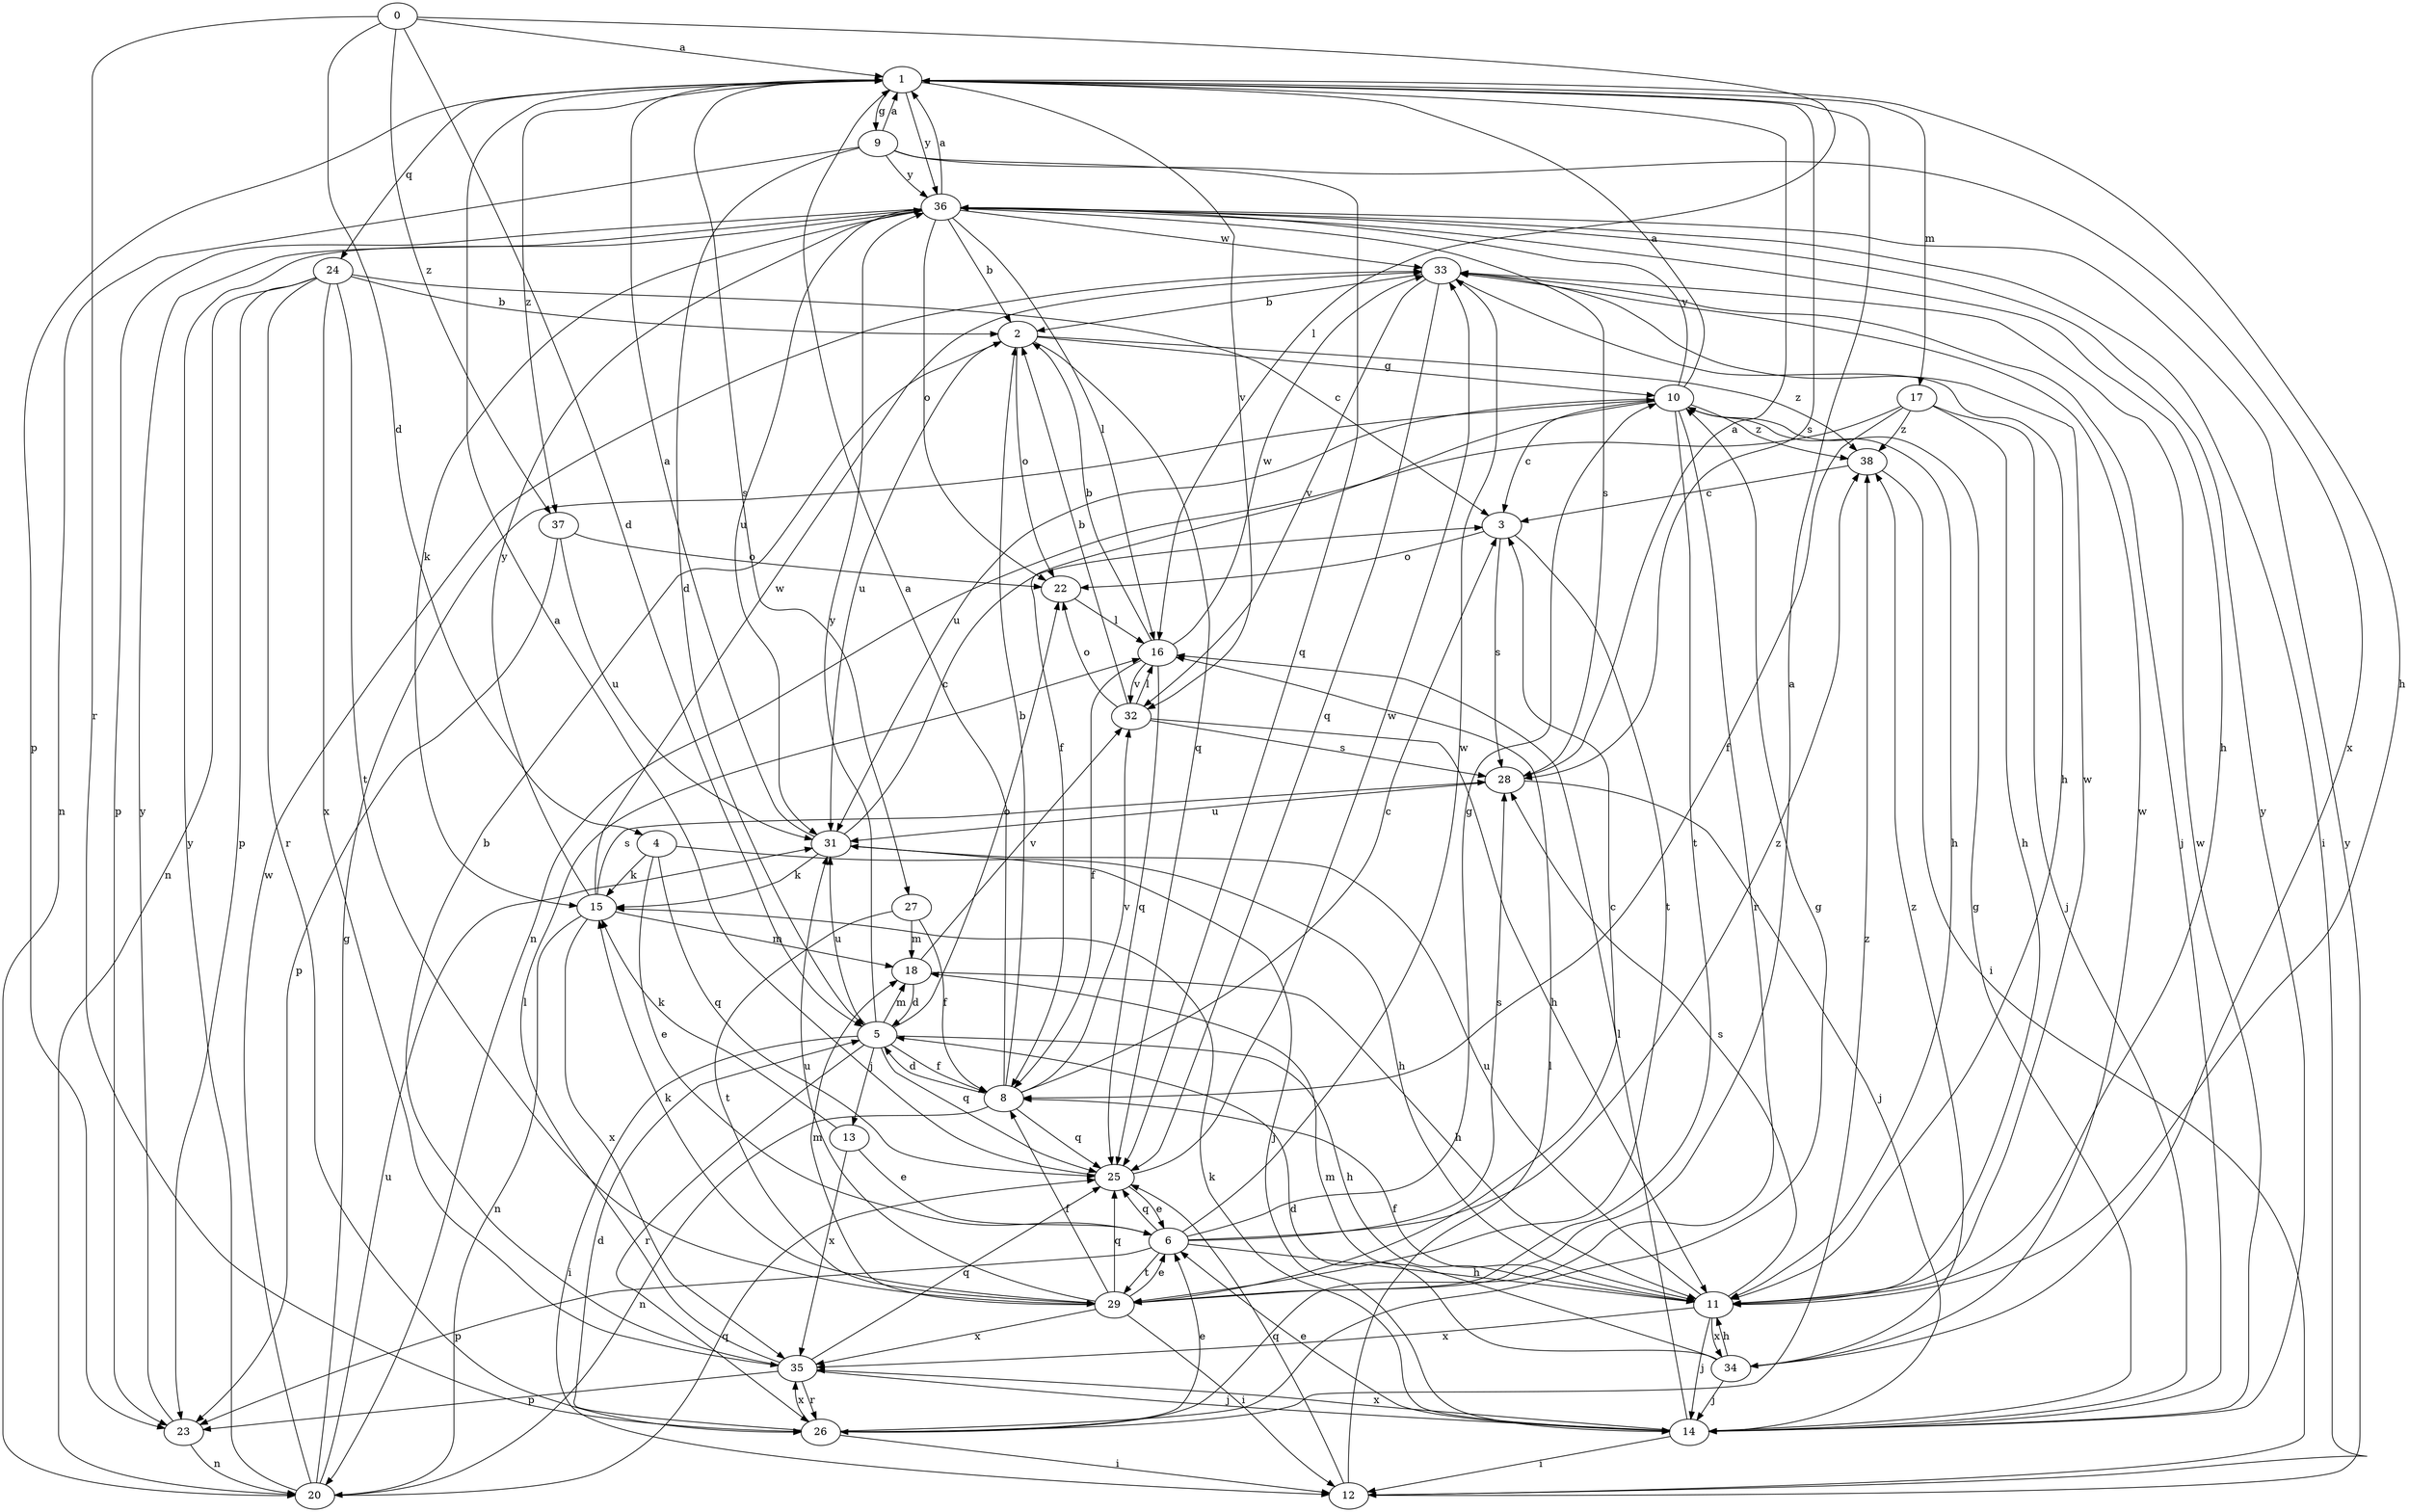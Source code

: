 strict digraph  {
0;
1;
2;
3;
4;
5;
6;
8;
9;
10;
11;
12;
13;
14;
15;
16;
17;
18;
20;
22;
23;
24;
25;
26;
27;
28;
29;
31;
32;
33;
34;
35;
36;
37;
38;
0 -> 1  [label=a];
0 -> 4  [label=d];
0 -> 5  [label=d];
0 -> 16  [label=l];
0 -> 26  [label=r];
0 -> 37  [label=z];
1 -> 9  [label=g];
1 -> 11  [label=h];
1 -> 17  [label=m];
1 -> 23  [label=p];
1 -> 24  [label=q];
1 -> 27  [label=s];
1 -> 28  [label=s];
1 -> 32  [label=v];
1 -> 36  [label=y];
1 -> 37  [label=z];
2 -> 10  [label=g];
2 -> 22  [label=o];
2 -> 25  [label=q];
2 -> 31  [label=u];
2 -> 38  [label=z];
3 -> 22  [label=o];
3 -> 28  [label=s];
3 -> 29  [label=t];
4 -> 6  [label=e];
4 -> 11  [label=h];
4 -> 15  [label=k];
4 -> 25  [label=q];
5 -> 8  [label=f];
5 -> 11  [label=h];
5 -> 12  [label=i];
5 -> 13  [label=j];
5 -> 18  [label=m];
5 -> 22  [label=o];
5 -> 25  [label=q];
5 -> 26  [label=r];
5 -> 31  [label=u];
5 -> 36  [label=y];
6 -> 10  [label=g];
6 -> 11  [label=h];
6 -> 23  [label=p];
6 -> 25  [label=q];
6 -> 28  [label=s];
6 -> 29  [label=t];
6 -> 33  [label=w];
6 -> 38  [label=z];
8 -> 1  [label=a];
8 -> 2  [label=b];
8 -> 3  [label=c];
8 -> 5  [label=d];
8 -> 20  [label=n];
8 -> 25  [label=q];
8 -> 32  [label=v];
9 -> 1  [label=a];
9 -> 5  [label=d];
9 -> 20  [label=n];
9 -> 25  [label=q];
9 -> 34  [label=x];
9 -> 36  [label=y];
10 -> 1  [label=a];
10 -> 3  [label=c];
10 -> 8  [label=f];
10 -> 11  [label=h];
10 -> 26  [label=r];
10 -> 29  [label=t];
10 -> 31  [label=u];
10 -> 36  [label=y];
10 -> 38  [label=z];
11 -> 8  [label=f];
11 -> 14  [label=j];
11 -> 28  [label=s];
11 -> 31  [label=u];
11 -> 33  [label=w];
11 -> 34  [label=x];
11 -> 35  [label=x];
12 -> 16  [label=l];
12 -> 25  [label=q];
12 -> 36  [label=y];
13 -> 6  [label=e];
13 -> 15  [label=k];
13 -> 35  [label=x];
14 -> 6  [label=e];
14 -> 10  [label=g];
14 -> 12  [label=i];
14 -> 15  [label=k];
14 -> 16  [label=l];
14 -> 33  [label=w];
14 -> 35  [label=x];
14 -> 36  [label=y];
15 -> 18  [label=m];
15 -> 20  [label=n];
15 -> 28  [label=s];
15 -> 33  [label=w];
15 -> 35  [label=x];
15 -> 36  [label=y];
16 -> 2  [label=b];
16 -> 8  [label=f];
16 -> 25  [label=q];
16 -> 32  [label=v];
16 -> 33  [label=w];
17 -> 8  [label=f];
17 -> 11  [label=h];
17 -> 14  [label=j];
17 -> 20  [label=n];
17 -> 38  [label=z];
18 -> 5  [label=d];
18 -> 11  [label=h];
18 -> 32  [label=v];
20 -> 10  [label=g];
20 -> 25  [label=q];
20 -> 31  [label=u];
20 -> 33  [label=w];
20 -> 36  [label=y];
22 -> 16  [label=l];
23 -> 20  [label=n];
23 -> 36  [label=y];
24 -> 2  [label=b];
24 -> 3  [label=c];
24 -> 20  [label=n];
24 -> 23  [label=p];
24 -> 26  [label=r];
24 -> 29  [label=t];
24 -> 35  [label=x];
25 -> 1  [label=a];
25 -> 6  [label=e];
25 -> 33  [label=w];
26 -> 5  [label=d];
26 -> 6  [label=e];
26 -> 10  [label=g];
26 -> 12  [label=i];
26 -> 35  [label=x];
26 -> 38  [label=z];
27 -> 8  [label=f];
27 -> 18  [label=m];
27 -> 29  [label=t];
28 -> 1  [label=a];
28 -> 14  [label=j];
28 -> 31  [label=u];
29 -> 1  [label=a];
29 -> 3  [label=c];
29 -> 6  [label=e];
29 -> 8  [label=f];
29 -> 12  [label=i];
29 -> 15  [label=k];
29 -> 18  [label=m];
29 -> 25  [label=q];
29 -> 31  [label=u];
29 -> 35  [label=x];
31 -> 1  [label=a];
31 -> 3  [label=c];
31 -> 14  [label=j];
31 -> 15  [label=k];
32 -> 2  [label=b];
32 -> 11  [label=h];
32 -> 16  [label=l];
32 -> 22  [label=o];
32 -> 28  [label=s];
33 -> 2  [label=b];
33 -> 11  [label=h];
33 -> 14  [label=j];
33 -> 25  [label=q];
33 -> 32  [label=v];
34 -> 5  [label=d];
34 -> 11  [label=h];
34 -> 14  [label=j];
34 -> 18  [label=m];
34 -> 33  [label=w];
34 -> 38  [label=z];
35 -> 2  [label=b];
35 -> 14  [label=j];
35 -> 16  [label=l];
35 -> 23  [label=p];
35 -> 25  [label=q];
35 -> 26  [label=r];
36 -> 1  [label=a];
36 -> 2  [label=b];
36 -> 11  [label=h];
36 -> 12  [label=i];
36 -> 15  [label=k];
36 -> 16  [label=l];
36 -> 22  [label=o];
36 -> 23  [label=p];
36 -> 28  [label=s];
36 -> 31  [label=u];
36 -> 33  [label=w];
37 -> 22  [label=o];
37 -> 23  [label=p];
37 -> 31  [label=u];
38 -> 3  [label=c];
38 -> 12  [label=i];
}
